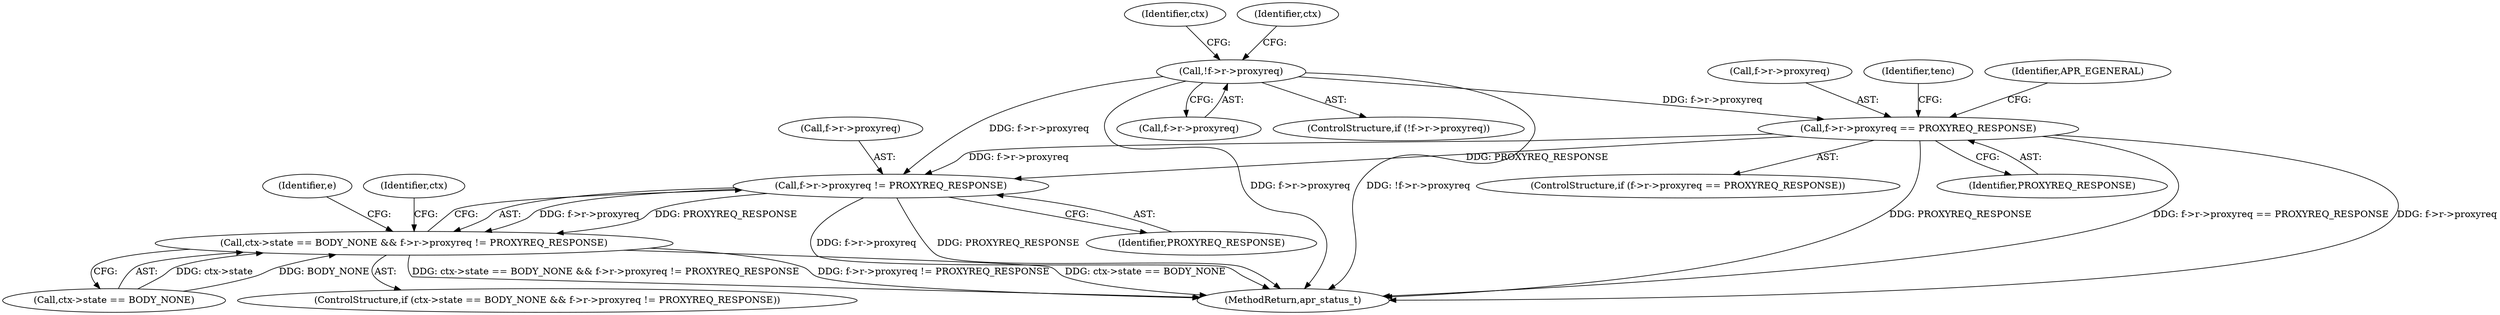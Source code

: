 digraph "0_httpd_e427c41257957b57036d5a549b260b6185d1dd73@pointer" {
"1000349" [label="(Call,f->r->proxyreq != PROXYREQ_RESPONSE)"];
"1000269" [label="(Call,f->r->proxyreq == PROXYREQ_RESPONSE)"];
"1000203" [label="(Call,!f->r->proxyreq)"];
"1000343" [label="(Call,ctx->state == BODY_NONE && f->r->proxyreq != PROXYREQ_RESPONSE)"];
"1000278" [label="(Identifier,tenc)"];
"1000268" [label="(ControlStructure,if (f->r->proxyreq == PROXYREQ_RESPONSE))"];
"1000222" [label="(Identifier,ctx)"];
"1000283" [label="(Identifier,APR_EGENERAL)"];
"1000358" [label="(Identifier,e)"];
"1000380" [label="(Identifier,ctx)"];
"1000343" [label="(Call,ctx->state == BODY_NONE && f->r->proxyreq != PROXYREQ_RESPONSE)"];
"1000204" [label="(Call,f->r->proxyreq)"];
"1000344" [label="(Call,ctx->state == BODY_NONE)"];
"1000355" [label="(Identifier,PROXYREQ_RESPONSE)"];
"1000910" [label="(MethodReturn,apr_status_t)"];
"1000349" [label="(Call,f->r->proxyreq != PROXYREQ_RESPONSE)"];
"1000212" [label="(Identifier,ctx)"];
"1000202" [label="(ControlStructure,if (!f->r->proxyreq))"];
"1000275" [label="(Identifier,PROXYREQ_RESPONSE)"];
"1000342" [label="(ControlStructure,if (ctx->state == BODY_NONE && f->r->proxyreq != PROXYREQ_RESPONSE))"];
"1000269" [label="(Call,f->r->proxyreq == PROXYREQ_RESPONSE)"];
"1000203" [label="(Call,!f->r->proxyreq)"];
"1000350" [label="(Call,f->r->proxyreq)"];
"1000270" [label="(Call,f->r->proxyreq)"];
"1000349" -> "1000343"  [label="AST: "];
"1000349" -> "1000355"  [label="CFG: "];
"1000350" -> "1000349"  [label="AST: "];
"1000355" -> "1000349"  [label="AST: "];
"1000343" -> "1000349"  [label="CFG: "];
"1000349" -> "1000910"  [label="DDG: f->r->proxyreq"];
"1000349" -> "1000910"  [label="DDG: PROXYREQ_RESPONSE"];
"1000349" -> "1000343"  [label="DDG: f->r->proxyreq"];
"1000349" -> "1000343"  [label="DDG: PROXYREQ_RESPONSE"];
"1000269" -> "1000349"  [label="DDG: f->r->proxyreq"];
"1000269" -> "1000349"  [label="DDG: PROXYREQ_RESPONSE"];
"1000203" -> "1000349"  [label="DDG: f->r->proxyreq"];
"1000269" -> "1000268"  [label="AST: "];
"1000269" -> "1000275"  [label="CFG: "];
"1000270" -> "1000269"  [label="AST: "];
"1000275" -> "1000269"  [label="AST: "];
"1000278" -> "1000269"  [label="CFG: "];
"1000283" -> "1000269"  [label="CFG: "];
"1000269" -> "1000910"  [label="DDG: PROXYREQ_RESPONSE"];
"1000269" -> "1000910"  [label="DDG: f->r->proxyreq == PROXYREQ_RESPONSE"];
"1000269" -> "1000910"  [label="DDG: f->r->proxyreq"];
"1000203" -> "1000269"  [label="DDG: f->r->proxyreq"];
"1000203" -> "1000202"  [label="AST: "];
"1000203" -> "1000204"  [label="CFG: "];
"1000204" -> "1000203"  [label="AST: "];
"1000212" -> "1000203"  [label="CFG: "];
"1000222" -> "1000203"  [label="CFG: "];
"1000203" -> "1000910"  [label="DDG: !f->r->proxyreq"];
"1000203" -> "1000910"  [label="DDG: f->r->proxyreq"];
"1000343" -> "1000342"  [label="AST: "];
"1000343" -> "1000344"  [label="CFG: "];
"1000344" -> "1000343"  [label="AST: "];
"1000358" -> "1000343"  [label="CFG: "];
"1000380" -> "1000343"  [label="CFG: "];
"1000343" -> "1000910"  [label="DDG: f->r->proxyreq != PROXYREQ_RESPONSE"];
"1000343" -> "1000910"  [label="DDG: ctx->state == BODY_NONE"];
"1000343" -> "1000910"  [label="DDG: ctx->state == BODY_NONE && f->r->proxyreq != PROXYREQ_RESPONSE"];
"1000344" -> "1000343"  [label="DDG: ctx->state"];
"1000344" -> "1000343"  [label="DDG: BODY_NONE"];
}
